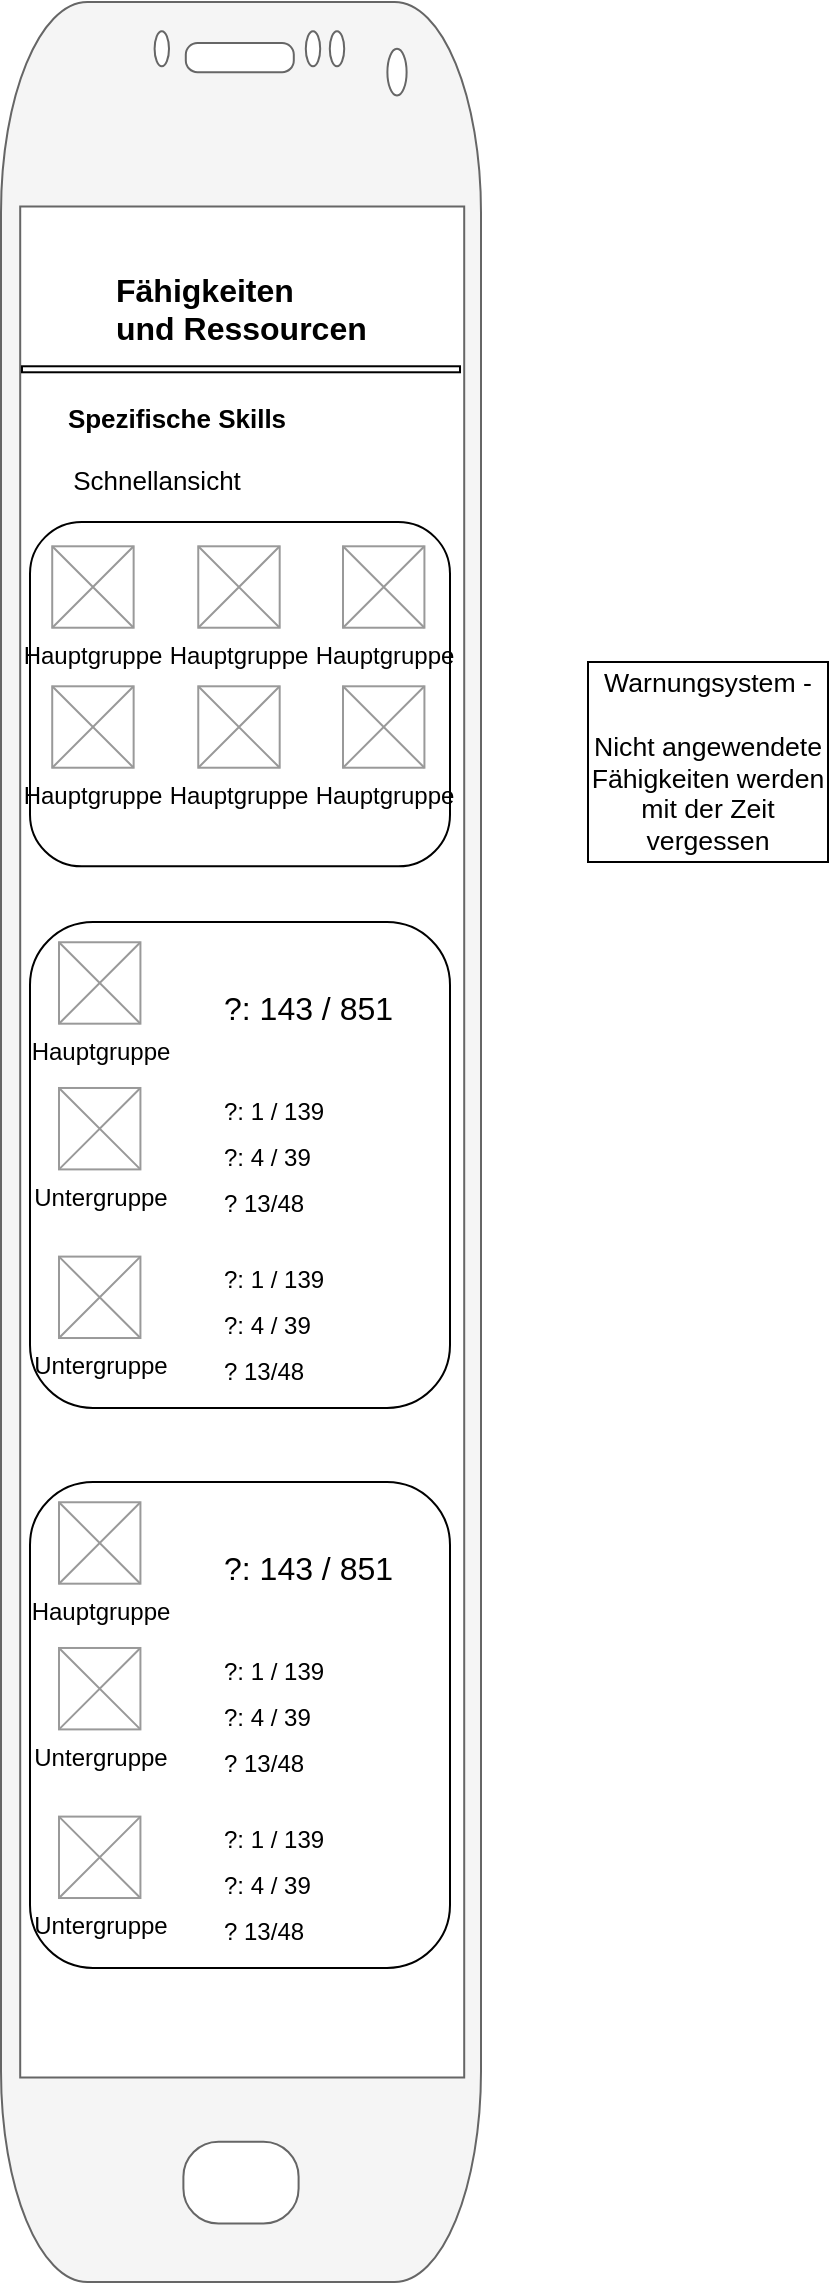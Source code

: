 <mxfile version="14.6.13" type="google"><diagram id="lHw3b0zWhgDMhPXx6H5G" name="Page-1"><mxGraphModel dx="942" dy="2274" grid="1" gridSize="10" guides="1" tooltips="1" connect="1" arrows="1" fold="1" page="1" pageScale="1" pageWidth="827" pageHeight="1169" math="0" shadow="0"><root><mxCell id="0"/><mxCell id="1" parent="0"/><mxCell id="sAKrf9lxv_wT1lpBDn7y-11" value="" style="rounded=1;whiteSpace=wrap;html=1;fillColor=none;" parent="1" vertex="1"><mxGeometry x="75" y="470" width="210" height="242.99" as="geometry"/></mxCell><mxCell id="sAKrf9lxv_wT1lpBDn7y-1" value="&lt;font style=&quot;font-size: 13px&quot; color=&quot;#000000&quot;&gt;Spezifische Skills&lt;/font&gt;" style="text;html=1;strokeColor=none;fillColor=none;align=center;verticalAlign=middle;whiteSpace=wrap;rounded=0;shadow=0;comic=0;fontSize=13;fontColor=#737373;fontStyle=1" parent="1" vertex="1"><mxGeometry x="86.61" y="209.14" width="123.39" height="17.87" as="geometry"/></mxCell><mxCell id="sAKrf9lxv_wT1lpBDn7y-2" value="&lt;font style=&quot;font-size: 12px&quot; color=&quot;#000000&quot;&gt;?: 1 / 139&lt;br&gt;?: 4 / 39&lt;br&gt;? 13/48&lt;br&gt;&lt;/font&gt;" style="text;html=1;strokeColor=none;fillColor=none;align=left;verticalAlign=middle;whiteSpace=wrap;rounded=0;shadow=0;comic=0;fontSize=19;fontColor=#737373;" parent="1" vertex="1"><mxGeometry x="169.51" y="552.99" width="100.01" height="65.69" as="geometry"/></mxCell><mxCell id="sAKrf9lxv_wT1lpBDn7y-3" value="" style="verticalLabelPosition=bottom;verticalAlign=top;html=1;shadow=0;dashed=0;strokeWidth=1;shape=mxgraph.android.phone2;strokeColor=#666666;fillColor=#f5f5f5;fontColor=#333333;" parent="1" vertex="1"><mxGeometry x="60.5" y="10" width="240" height="1140" as="geometry"/></mxCell><mxCell id="sAKrf9lxv_wT1lpBDn7y-4" value="" style="shape=image;html=1;verticalAlign=top;verticalLabelPosition=bottom;labelBackgroundColor=#ffffff;imageAspect=0;aspect=fixed;image=https://cdn4.iconfinder.com/data/icons/wirecons-free-vector-icons/32/menu-alt-128.png;fillColor=none;" parent="1" vertex="1"><mxGeometry x="86.61" y="157.38" width="20.35" height="20.35" as="geometry"/></mxCell><mxCell id="sAKrf9lxv_wT1lpBDn7y-5" value="&lt;b style=&quot;text-align: center&quot;&gt;&lt;font style=&quot;font-size: 16px&quot;&gt;Fähigkeiten&amp;nbsp;&lt;br&gt;und Ressourcen&lt;/font&gt;&lt;/b&gt;" style="text;html=1;" parent="1" vertex="1"><mxGeometry x="116.3" y="137.73" width="127.39" height="40" as="geometry"/></mxCell><mxCell id="sAKrf9lxv_wT1lpBDn7y-6" value="" style="rounded=0;whiteSpace=wrap;html=1;fillColor=#FFFFFF;" parent="1" vertex="1"><mxGeometry x="70.99" y="192.14" width="219.01" height="3" as="geometry"/></mxCell><mxCell id="sAKrf9lxv_wT1lpBDn7y-7" value="Hauptgruppe" style="verticalLabelPosition=bottom;shadow=0;dashed=0;align=center;html=1;verticalAlign=top;strokeWidth=1;shape=mxgraph.mockup.graphics.simpleIcon;strokeColor=#999999;fillColor=#FFFFFF;aspect=fixed;fontSize=12;" parent="1" vertex="1"><mxGeometry x="89.5" y="480.13" width="40.71" height="40.71" as="geometry"/></mxCell><mxCell id="sAKrf9lxv_wT1lpBDn7y-8" value="" style="shape=image;html=1;verticalAlign=top;verticalLabelPosition=bottom;labelBackgroundColor=#ffffff;imageAspect=0;aspect=fixed;image=https://cdn0.iconfinder.com/data/icons/geosm-e-commerce/48/info-128.png" parent="1" vertex="1"><mxGeometry x="248.02" y="146.56" width="41.98" height="41.98" as="geometry"/></mxCell><mxCell id="sAKrf9lxv_wT1lpBDn7y-10" value="Untergruppe" style="verticalLabelPosition=bottom;shadow=0;dashed=0;align=center;html=1;verticalAlign=top;strokeWidth=1;shape=mxgraph.mockup.graphics.simpleIcon;strokeColor=#999999;fillColor=#FFFFFF;aspect=fixed;fontSize=12;" parent="1" vertex="1"><mxGeometry x="89.5" y="552.99" width="40.71" height="40.71" as="geometry"/></mxCell><mxCell id="sAKrf9lxv_wT1lpBDn7y-12" value="Untergruppe" style="verticalLabelPosition=bottom;shadow=0;dashed=0;align=center;html=1;verticalAlign=top;strokeWidth=1;shape=mxgraph.mockup.graphics.simpleIcon;strokeColor=#999999;fillColor=#FFFFFF;aspect=fixed;fontSize=12;" parent="1" vertex="1"><mxGeometry x="89.5" y="637.3" width="40.71" height="40.71" as="geometry"/></mxCell><mxCell id="sAKrf9lxv_wT1lpBDn7y-13" value="&lt;font style=&quot;font-size: 12px&quot; color=&quot;#000000&quot;&gt;?: 1 / 139&lt;br&gt;?: 4 / 39&lt;br&gt;? 13/48&lt;br&gt;&lt;/font&gt;" style="text;html=1;strokeColor=none;fillColor=none;align=left;verticalAlign=middle;whiteSpace=wrap;rounded=0;shadow=0;comic=0;fontSize=19;fontColor=#737373;" parent="1" vertex="1"><mxGeometry x="169.51" y="637.3" width="100.01" height="65.69" as="geometry"/></mxCell><mxCell id="sAKrf9lxv_wT1lpBDn7y-14" value="" style="rounded=1;whiteSpace=wrap;html=1;fillColor=none;" parent="1" vertex="1"><mxGeometry x="75" y="270" width="210" height="172.15" as="geometry"/></mxCell><mxCell id="sAKrf9lxv_wT1lpBDn7y-16" value="Hauptgruppe" style="verticalLabelPosition=bottom;shadow=0;dashed=0;align=center;html=1;verticalAlign=top;strokeWidth=1;shape=mxgraph.mockup.graphics.simpleIcon;strokeColor=#999999;fillColor=#FFFFFF;aspect=fixed;fontSize=12;" parent="1" vertex="1"><mxGeometry x="86.11" y="282.15" width="40.71" height="40.71" as="geometry"/></mxCell><mxCell id="sAKrf9lxv_wT1lpBDn7y-17" value="Hauptgruppe" style="verticalLabelPosition=bottom;shadow=0;dashed=0;align=center;html=1;verticalAlign=top;strokeWidth=1;shape=mxgraph.mockup.graphics.simpleIcon;strokeColor=#999999;fillColor=#FFFFFF;aspect=fixed;fontSize=12;" parent="1" vertex="1"><mxGeometry x="159.13" y="282.15" width="40.71" height="40.71" as="geometry"/></mxCell><mxCell id="sAKrf9lxv_wT1lpBDn7y-18" value="Hauptgruppe" style="verticalLabelPosition=bottom;shadow=0;dashed=0;align=center;html=1;verticalAlign=top;strokeWidth=1;shape=mxgraph.mockup.graphics.simpleIcon;strokeColor=#999999;fillColor=#FFFFFF;aspect=fixed;fontSize=12;" parent="1" vertex="1"><mxGeometry x="231.5" y="282.15" width="40.71" height="40.71" as="geometry"/></mxCell><mxCell id="sAKrf9lxv_wT1lpBDn7y-20" value="Hauptgruppe" style="verticalLabelPosition=bottom;shadow=0;dashed=0;align=center;html=1;verticalAlign=top;strokeWidth=1;shape=mxgraph.mockup.graphics.simpleIcon;strokeColor=#999999;fillColor=#FFFFFF;aspect=fixed;fontSize=12;" parent="1" vertex="1"><mxGeometry x="86.11" y="352.15" width="40.71" height="40.71" as="geometry"/></mxCell><mxCell id="sAKrf9lxv_wT1lpBDn7y-21" value="Hauptgruppe" style="verticalLabelPosition=bottom;shadow=0;dashed=0;align=center;html=1;verticalAlign=top;strokeWidth=1;shape=mxgraph.mockup.graphics.simpleIcon;strokeColor=#999999;fillColor=#FFFFFF;aspect=fixed;fontSize=12;" parent="1" vertex="1"><mxGeometry x="159.13" y="352.15" width="40.71" height="40.71" as="geometry"/></mxCell><mxCell id="sAKrf9lxv_wT1lpBDn7y-22" value="Hauptgruppe" style="verticalLabelPosition=bottom;shadow=0;dashed=0;align=center;html=1;verticalAlign=top;strokeWidth=1;shape=mxgraph.mockup.graphics.simpleIcon;strokeColor=#999999;fillColor=#FFFFFF;aspect=fixed;fontSize=12;" parent="1" vertex="1"><mxGeometry x="231.5" y="352.15" width="40.71" height="40.71" as="geometry"/></mxCell><mxCell id="sAKrf9lxv_wT1lpBDn7y-23" value="&lt;font style=&quot;font-size: 13px ; font-weight: normal&quot; color=&quot;#000000&quot;&gt;Schnellansicht&lt;/font&gt;" style="text;html=1;strokeColor=none;fillColor=none;align=center;verticalAlign=middle;whiteSpace=wrap;rounded=0;shadow=0;comic=0;fontSize=13;fontColor=#737373;fontStyle=1" parent="1" vertex="1"><mxGeometry x="86.61" y="240" width="103.39" height="17.87" as="geometry"/></mxCell><mxCell id="sAKrf9lxv_wT1lpBDn7y-36" value="&lt;font style=&quot;font-size: 16px;&quot; color=&quot;#000000&quot;&gt;?: 143 / 851&lt;br style=&quot;font-size: 16px;&quot;&gt;&lt;/font&gt;" style="text;html=1;strokeColor=none;fillColor=none;align=left;verticalAlign=middle;whiteSpace=wrap;rounded=0;shadow=0;comic=0;fontSize=16;fontColor=#737373;" parent="1" vertex="1"><mxGeometry x="169.51" y="480.13" width="100.01" height="65.69" as="geometry"/></mxCell><mxCell id="sAKrf9lxv_wT1lpBDn7y-37" value="" style="rounded=1;whiteSpace=wrap;html=1;fillColor=none;" parent="1" vertex="1"><mxGeometry x="75" y="750" width="210" height="242.99" as="geometry"/></mxCell><mxCell id="sAKrf9lxv_wT1lpBDn7y-38" value="&lt;font style=&quot;font-size: 12px&quot; color=&quot;#000000&quot;&gt;?: 1 / 139&lt;br&gt;?: 4 / 39&lt;br&gt;? 13/48&lt;br&gt;&lt;/font&gt;" style="text;html=1;strokeColor=none;fillColor=none;align=left;verticalAlign=middle;whiteSpace=wrap;rounded=0;shadow=0;comic=0;fontSize=19;fontColor=#737373;" parent="1" vertex="1"><mxGeometry x="169.51" y="832.99" width="100.01" height="65.69" as="geometry"/></mxCell><mxCell id="sAKrf9lxv_wT1lpBDn7y-39" value="Hauptgruppe" style="verticalLabelPosition=bottom;shadow=0;dashed=0;align=center;html=1;verticalAlign=top;strokeWidth=1;shape=mxgraph.mockup.graphics.simpleIcon;strokeColor=#999999;fillColor=#FFFFFF;aspect=fixed;fontSize=12;" parent="1" vertex="1"><mxGeometry x="89.5" y="760.13" width="40.71" height="40.71" as="geometry"/></mxCell><mxCell id="sAKrf9lxv_wT1lpBDn7y-40" value="Untergruppe" style="verticalLabelPosition=bottom;shadow=0;dashed=0;align=center;html=1;verticalAlign=top;strokeWidth=1;shape=mxgraph.mockup.graphics.simpleIcon;strokeColor=#999999;fillColor=#FFFFFF;aspect=fixed;fontSize=12;" parent="1" vertex="1"><mxGeometry x="89.5" y="832.99" width="40.71" height="40.71" as="geometry"/></mxCell><mxCell id="sAKrf9lxv_wT1lpBDn7y-41" value="Untergruppe" style="verticalLabelPosition=bottom;shadow=0;dashed=0;align=center;html=1;verticalAlign=top;strokeWidth=1;shape=mxgraph.mockup.graphics.simpleIcon;strokeColor=#999999;fillColor=#FFFFFF;aspect=fixed;fontSize=12;" parent="1" vertex="1"><mxGeometry x="89.5" y="917.3" width="40.71" height="40.71" as="geometry"/></mxCell><mxCell id="sAKrf9lxv_wT1lpBDn7y-42" value="&lt;font style=&quot;font-size: 12px&quot; color=&quot;#000000&quot;&gt;?: 1 / 139&lt;br&gt;?: 4 / 39&lt;br&gt;? 13/48&lt;br&gt;&lt;/font&gt;" style="text;html=1;strokeColor=none;fillColor=none;align=left;verticalAlign=middle;whiteSpace=wrap;rounded=0;shadow=0;comic=0;fontSize=19;fontColor=#737373;" parent="1" vertex="1"><mxGeometry x="169.51" y="917.3" width="100.01" height="65.69" as="geometry"/></mxCell><mxCell id="sAKrf9lxv_wT1lpBDn7y-43" value="&lt;font style=&quot;font-size: 16px;&quot; color=&quot;#000000&quot;&gt;?: 143 / 851&lt;br style=&quot;font-size: 16px;&quot;&gt;&lt;/font&gt;" style="text;html=1;strokeColor=none;fillColor=none;align=left;verticalAlign=middle;whiteSpace=wrap;rounded=0;shadow=0;comic=0;fontSize=16;fontColor=#737373;" parent="1" vertex="1"><mxGeometry x="169.51" y="760.13" width="100.01" height="65.69" as="geometry"/></mxCell><mxCell id="PvATEVLDwsDM25-idgo2-1" value="&lt;b style=&quot;font-weight: normal&quot; id=&quot;docs-internal-guid-914080f0-7fff-a035-b39f-3ac5ec78e152&quot;&gt;&lt;span style=&quot;font-size: 10pt ; font-family: &amp;#34;arial&amp;#34; ; color: rgb(0 , 0 , 0) ; background-color: rgb(255 , 255 , 255) ; font-weight: 400 ; font-style: normal ; font-variant: normal ; text-decoration: none ; vertical-align: baseline&quot;&gt;Warnungsystem - &lt;br&gt;&lt;br&gt;Nicht angewendete Fähigkeiten werden mit der Zeit vergessen&lt;/span&gt;&lt;/b&gt;" style="rounded=0;whiteSpace=wrap;html=1;" vertex="1" parent="1"><mxGeometry x="354" y="340" width="120" height="100" as="geometry"/></mxCell></root></mxGraphModel></diagram></mxfile>